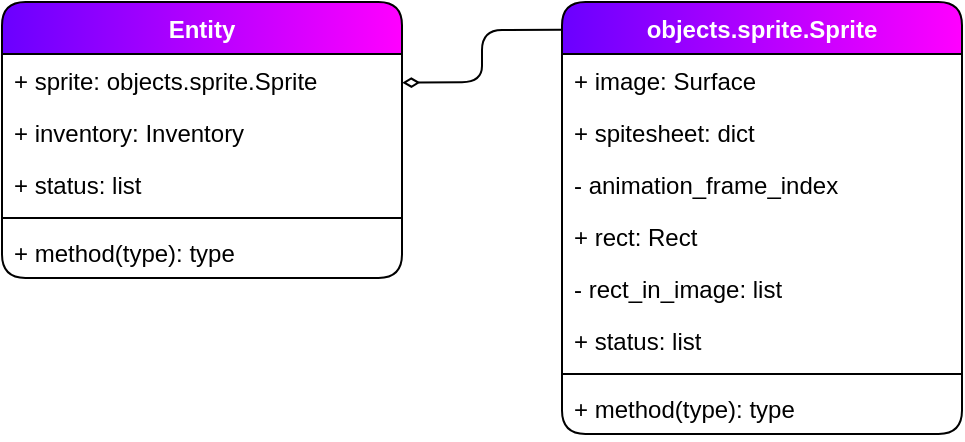 <mxfile>
    <diagram id="yQILV64HWg5FlcJB34JS" name="Page-1">
        <mxGraphModel dx="628" dy="456" grid="0" gridSize="10" guides="1" tooltips="1" connect="1" arrows="1" fold="1" page="1" pageScale="1" pageWidth="850" pageHeight="1100" math="0" shadow="0">
            <root>
                <mxCell id="0"/>
                <mxCell id="1" parent="0"/>
                <mxCell id="2" value="Entity" style="swimlane;fontStyle=1;align=center;verticalAlign=top;childLayout=stackLayout;horizontal=1;startSize=26;horizontalStack=0;resizeParent=1;resizeParentMax=0;resizeLast=0;collapsible=1;marginBottom=0;fillColor=#6a00ff;fontColor=#ffffff;strokeColor=default;gradientColor=#FF00FF;gradientDirection=east;swimlaneFillColor=none;swimlaneLine=1;rounded=1;shadow=0;glass=0;" vertex="1" parent="1">
                    <mxGeometry x="40" y="40" width="200" height="138" as="geometry">
                        <mxRectangle x="40" y="40" width="200" height="30" as="alternateBounds"/>
                    </mxGeometry>
                </mxCell>
                <mxCell id="3" value="+ sprite: objects.sprite.Sprite" style="text;align=left;verticalAlign=top;spacingLeft=4;spacingRight=4;overflow=hidden;rotatable=0;points=[[0,0.5],[1,0.5]];portConstraint=eastwest;" vertex="1" parent="2">
                    <mxGeometry y="26" width="200" height="26" as="geometry"/>
                </mxCell>
                <mxCell id="11" value="+ inventory: Inventory" style="text;align=left;verticalAlign=top;spacingLeft=4;spacingRight=4;overflow=hidden;rotatable=0;points=[[0,0.5],[1,0.5]];portConstraint=eastwest;" vertex="1" parent="2">
                    <mxGeometry y="52" width="200" height="26" as="geometry"/>
                </mxCell>
                <mxCell id="12" value="+ status: list&#10;" style="text;align=left;verticalAlign=top;spacingLeft=4;spacingRight=4;overflow=hidden;rotatable=0;points=[[0,0.5],[1,0.5]];portConstraint=eastwest;" vertex="1" parent="2">
                    <mxGeometry y="78" width="200" height="26" as="geometry"/>
                </mxCell>
                <mxCell id="4" value="" style="line;strokeWidth=1;fillColor=none;align=left;verticalAlign=middle;spacingTop=-1;spacingLeft=3;spacingRight=3;rotatable=0;labelPosition=right;points=[];portConstraint=eastwest;strokeColor=inherit;" vertex="1" parent="2">
                    <mxGeometry y="104" width="200" height="8" as="geometry"/>
                </mxCell>
                <mxCell id="5" value="+ method(type): type" style="text;strokeColor=none;fillColor=none;align=left;verticalAlign=top;spacingLeft=4;spacingRight=4;overflow=hidden;rotatable=0;points=[[0,0.5],[1,0.5]];portConstraint=eastwest;glass=0;rounded=0;" vertex="1" parent="2">
                    <mxGeometry y="112" width="200" height="26" as="geometry"/>
                </mxCell>
                <mxCell id="28" value="" style="edgeStyle=none;html=1;fontFamily=Helvetica;fontSize=12;fontColor=#ffffff;endArrow=diamondThin;endFill=0;startSize=26;entryX=1.001;entryY=0.552;entryDx=0;entryDy=0;exitX=0;exitY=0.064;exitDx=0;exitDy=0;exitPerimeter=0;entryPerimeter=0;" edge="1" parent="1" source="13" target="3">
                    <mxGeometry relative="1" as="geometry">
                        <Array as="points">
                            <mxPoint x="280" y="54"/>
                            <mxPoint x="280" y="80"/>
                        </Array>
                    </mxGeometry>
                </mxCell>
                <mxCell id="13" value="objects.sprite.Sprite" style="swimlane;fontStyle=1;align=center;verticalAlign=top;childLayout=stackLayout;horizontal=1;startSize=26;horizontalStack=0;resizeParent=1;resizeParentMax=0;resizeLast=0;collapsible=1;marginBottom=0;fillColor=#6a00ff;fontColor=#ffffff;strokeColor=default;gradientColor=#FF00FF;gradientDirection=east;swimlaneFillColor=none;swimlaneLine=1;rounded=1;shadow=0;glass=0;" vertex="1" parent="1">
                    <mxGeometry x="320" y="40" width="200" height="216" as="geometry">
                        <mxRectangle x="320" y="40" width="200" height="30" as="alternateBounds"/>
                    </mxGeometry>
                </mxCell>
                <mxCell id="14" value="+ image: Surface" style="text;align=left;verticalAlign=top;spacingLeft=4;spacingRight=4;overflow=hidden;rotatable=0;points=[[0,0.5],[1,0.5]];portConstraint=eastwest;" vertex="1" parent="13">
                    <mxGeometry y="26" width="200" height="26" as="geometry"/>
                </mxCell>
                <mxCell id="29" value="+ spitesheet: dict" style="text;align=left;verticalAlign=top;spacingLeft=4;spacingRight=4;overflow=hidden;rotatable=0;points=[[0,0.5],[1,0.5]];portConstraint=eastwest;" vertex="1" parent="13">
                    <mxGeometry y="52" width="200" height="26" as="geometry"/>
                </mxCell>
                <mxCell id="30" value="- animation_frame_index" style="text;align=left;verticalAlign=top;spacingLeft=4;spacingRight=4;overflow=hidden;rotatable=0;points=[[0,0.5],[1,0.5]];portConstraint=eastwest;" vertex="1" parent="13">
                    <mxGeometry y="78" width="200" height="26" as="geometry"/>
                </mxCell>
                <mxCell id="15" value="+ rect: Rect" style="text;align=left;verticalAlign=top;spacingLeft=4;spacingRight=4;overflow=hidden;rotatable=0;points=[[0,0.5],[1,0.5]];portConstraint=eastwest;" vertex="1" parent="13">
                    <mxGeometry y="104" width="200" height="26" as="geometry"/>
                </mxCell>
                <mxCell id="32" value="- rect_in_image: list" style="text;align=left;verticalAlign=top;spacingLeft=4;spacingRight=4;overflow=hidden;rotatable=0;points=[[0,0.5],[1,0.5]];portConstraint=eastwest;" vertex="1" parent="13">
                    <mxGeometry y="130" width="200" height="26" as="geometry"/>
                </mxCell>
                <mxCell id="16" value="+ status: list&#10;" style="text;align=left;verticalAlign=top;spacingLeft=4;spacingRight=4;overflow=hidden;rotatable=0;points=[[0,0.5],[1,0.5]];portConstraint=eastwest;" vertex="1" parent="13">
                    <mxGeometry y="156" width="200" height="26" as="geometry"/>
                </mxCell>
                <mxCell id="17" value="" style="line;strokeWidth=1;fillColor=none;align=left;verticalAlign=middle;spacingTop=-1;spacingLeft=3;spacingRight=3;rotatable=0;labelPosition=right;points=[];portConstraint=eastwest;strokeColor=inherit;" vertex="1" parent="13">
                    <mxGeometry y="182" width="200" height="8" as="geometry"/>
                </mxCell>
                <mxCell id="18" value="+ method(type): type" style="text;strokeColor=none;fillColor=none;align=left;verticalAlign=top;spacingLeft=4;spacingRight=4;overflow=hidden;rotatable=0;points=[[0,0.5],[1,0.5]];portConstraint=eastwest;glass=0;rounded=0;" vertex="1" parent="13">
                    <mxGeometry y="190" width="200" height="26" as="geometry"/>
                </mxCell>
            </root>
        </mxGraphModel>
    </diagram>
</mxfile>